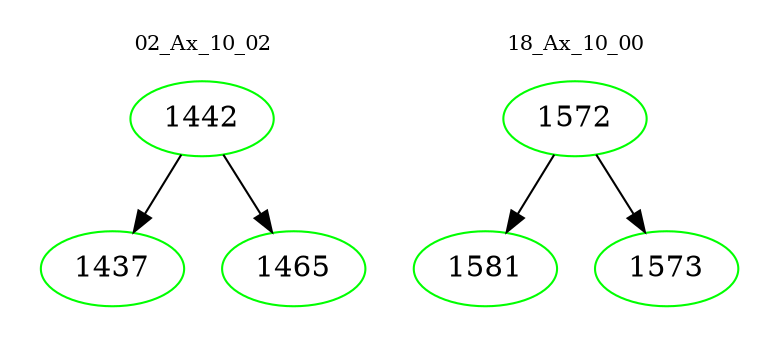 digraph{
subgraph cluster_0 {
color = white
label = "02_Ax_10_02";
fontsize=10;
T0_1442 [label="1442", color="green"]
T0_1442 -> T0_1437 [color="black"]
T0_1437 [label="1437", color="green"]
T0_1442 -> T0_1465 [color="black"]
T0_1465 [label="1465", color="green"]
}
subgraph cluster_1 {
color = white
label = "18_Ax_10_00";
fontsize=10;
T1_1572 [label="1572", color="green"]
T1_1572 -> T1_1581 [color="black"]
T1_1581 [label="1581", color="green"]
T1_1572 -> T1_1573 [color="black"]
T1_1573 [label="1573", color="green"]
}
}
